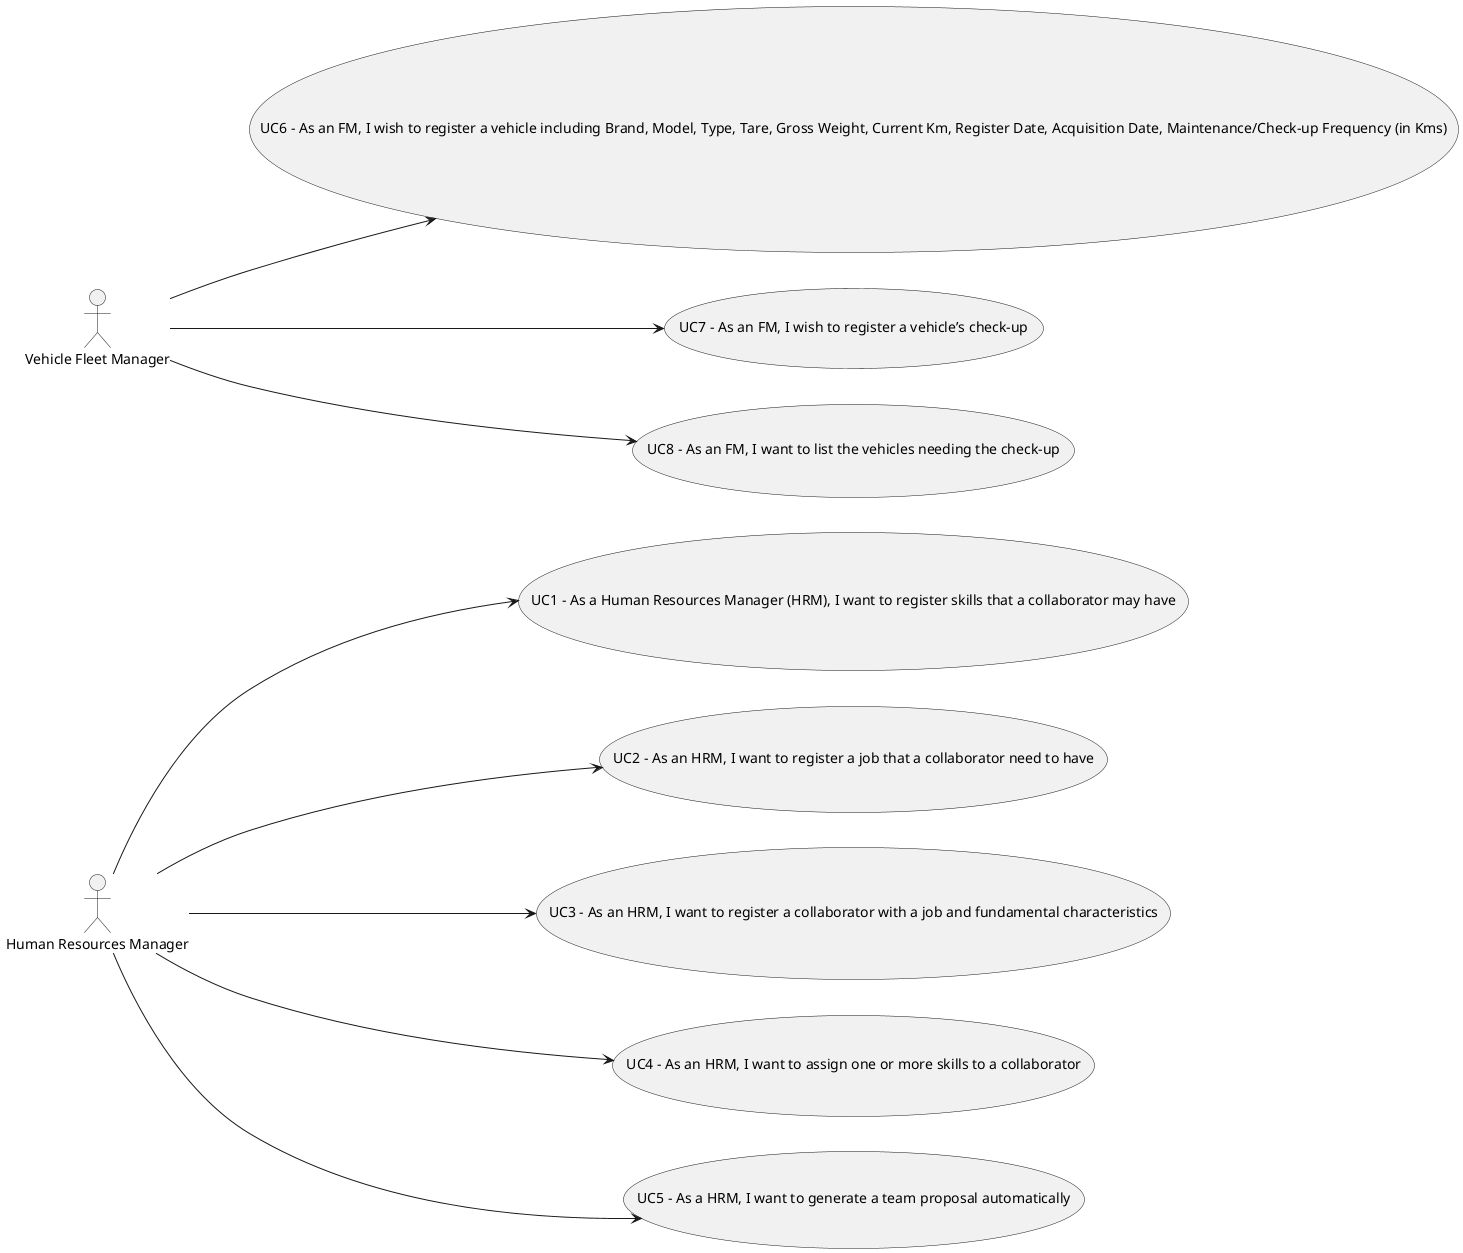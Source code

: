 @startuml
'skinparam monochrome true
skinparam packageStyle rectangle
'skinparam shadowing false

skinparam rectangle{
    BorderColor yellow
}
left to right direction
actor "Human Resources Manager" as HRM
actor "Vehicle Fleet Manager" as VFM

usecase "UC1 - As a Human Resources Manager (HRM), I want to register skills that a collaborator may have" as UC1
usecase "UC2 - As an HRM, I want to register a job that a collaborator need to have" as UC2
usecase "UC3 - As an HRM, I want to register a collaborator with a job and fundamental characteristics" as UC3
usecase "UC4 - As an HRM, I want to assign one or more skills to a collaborator" as UC4
usecase "UC5 - As a HRM, I want to generate a team proposal automatically" as UC5
usecase "UC6 - As an FM, I wish to register a vehicle including Brand, Model, Type, Tare, Gross Weight, Current Km, Register Date, Acquisition Date, Maintenance/Check-up Frequency (in Kms)" as UC6
usecase "UC7 - As an FM, I wish to register a vehicle’s check-up" as UC7
usecase "UC8 - As an FM, I want to list the vehicles needing the check-up" as UC8
HRM --> UC1
HRM --> UC2
HRM --> UC3
HRM --> UC4
HRM --> UC5
VFM --> UC6
VFM --> UC7
VFM --> UC8



@enduml
